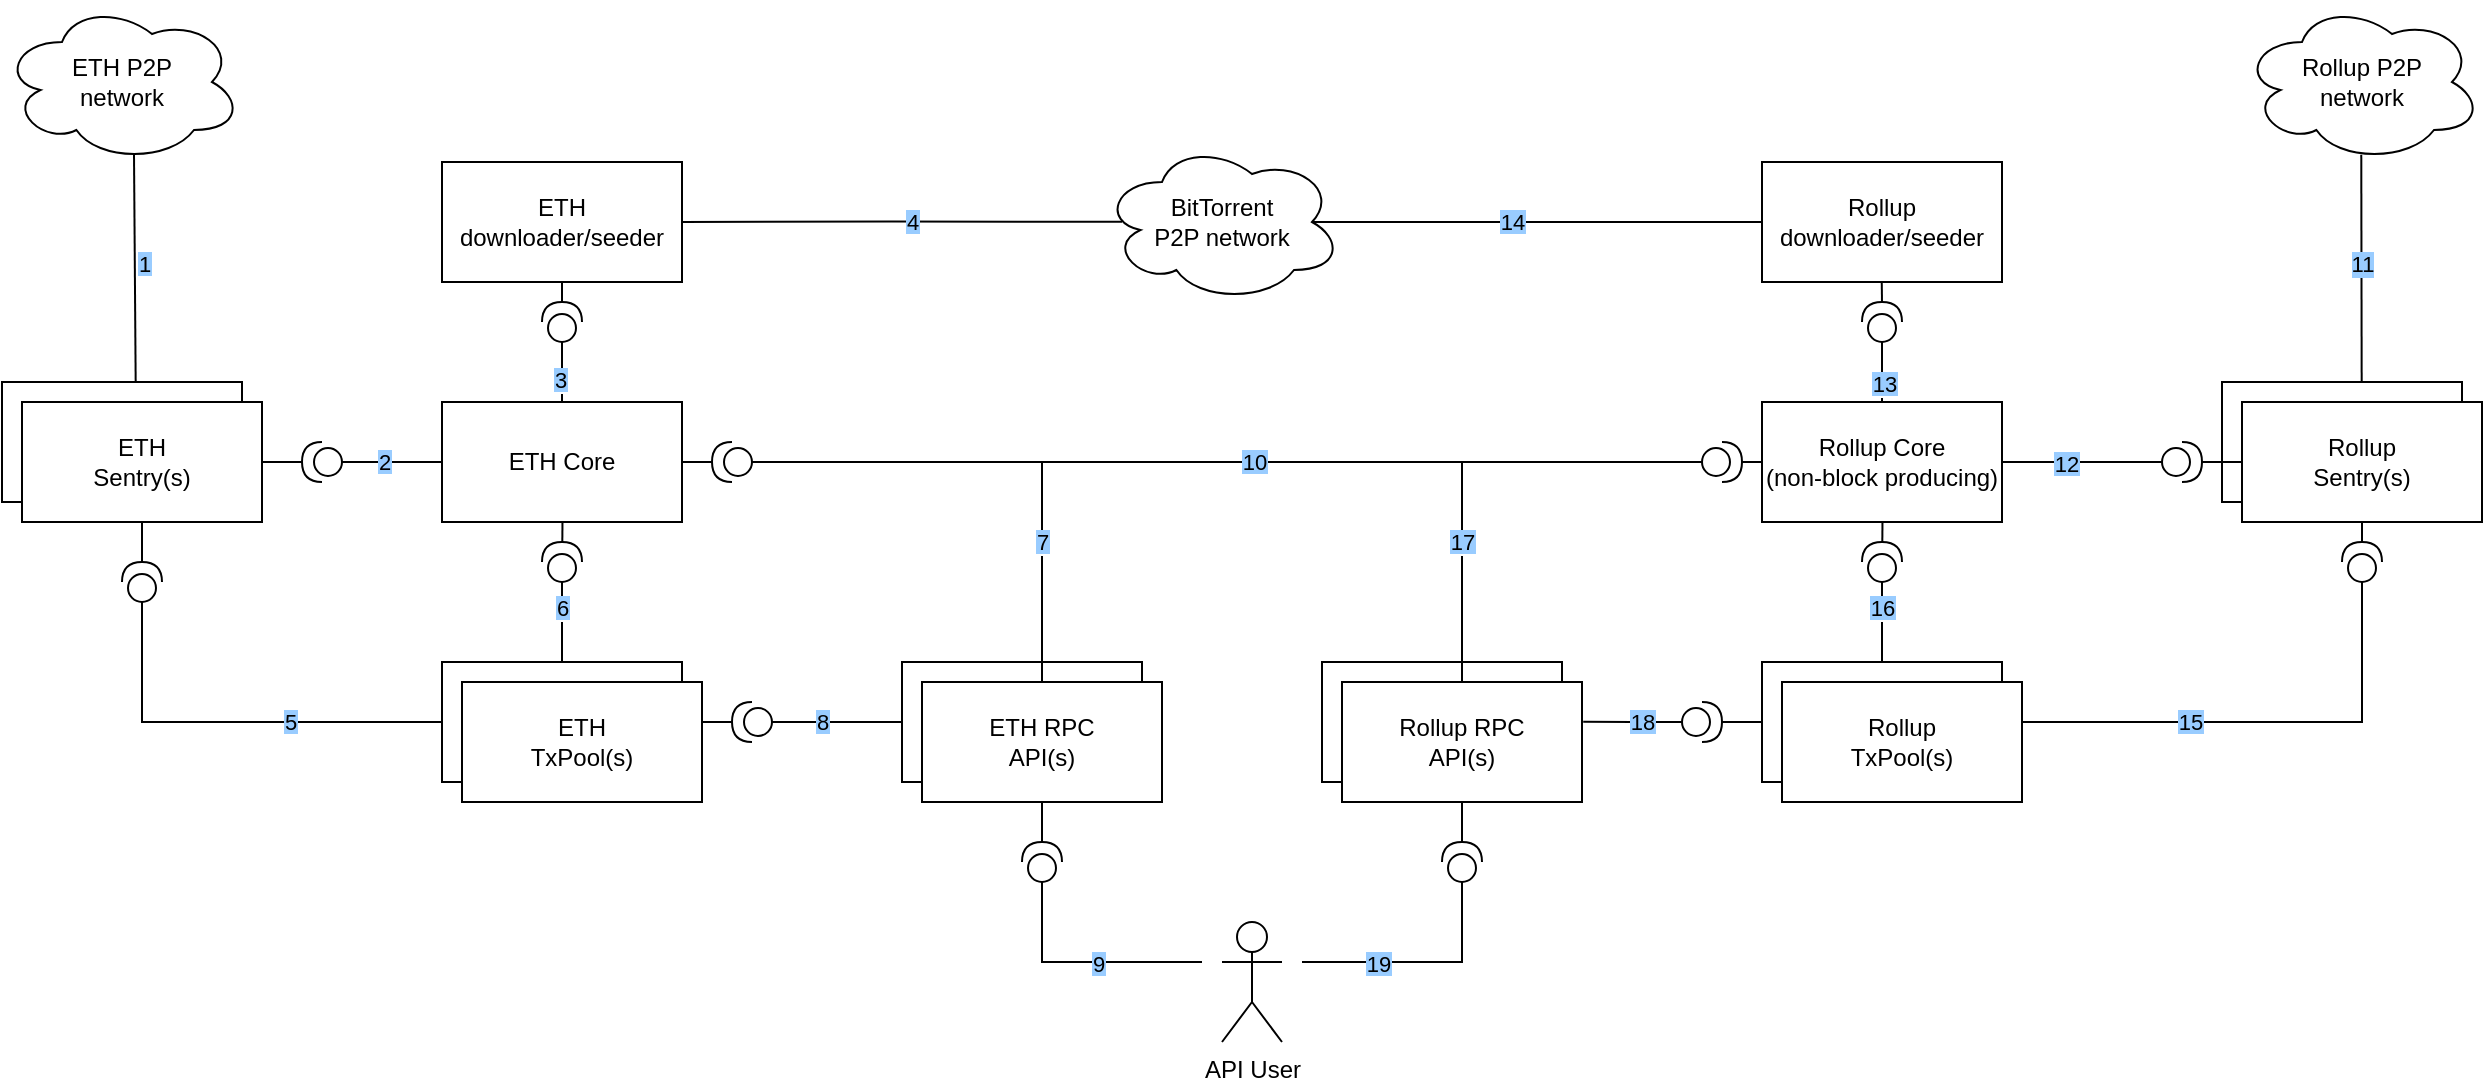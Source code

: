 <mxfile version="15.8.6" type="device"><diagram id="zm_VVzYJtKZjjq5UH-PG" name="Page-1"><mxGraphModel dx="1693" dy="998" grid="1" gridSize="10" guides="1" tooltips="1" connect="1" arrows="1" fold="1" page="1" pageScale="1" pageWidth="850" pageHeight="1100" math="0" shadow="0"><root><mxCell id="0"/><mxCell id="1" parent="0"/><mxCell id="4XjkO_b8wDli4vhLmAnY-1" value="&lt;div&gt;ETH P2P &lt;br&gt;&lt;/div&gt;&lt;div&gt;network&lt;/div&gt;" style="ellipse;shape=cloud;whiteSpace=wrap;html=1;" vertex="1" parent="1"><mxGeometry x="50" y="90" width="120" height="80" as="geometry"/></mxCell><mxCell id="4XjkO_b8wDli4vhLmAnY-3" value="" style="rounded=0;whiteSpace=wrap;html=1;" vertex="1" parent="1"><mxGeometry x="50" y="280" width="120" height="60" as="geometry"/></mxCell><mxCell id="4XjkO_b8wDli4vhLmAnY-4" value="&lt;div&gt;ETH&lt;/div&gt;&lt;div&gt;Sentry(s)&lt;br&gt;&lt;/div&gt;" style="rounded=0;whiteSpace=wrap;html=1;" vertex="1" parent="1"><mxGeometry x="60" y="290" width="120" height="60" as="geometry"/></mxCell><mxCell id="4XjkO_b8wDli4vhLmAnY-7" value="" style="rounded=0;whiteSpace=wrap;html=1;" vertex="1" parent="1"><mxGeometry x="270" y="420" width="120" height="60" as="geometry"/></mxCell><mxCell id="4XjkO_b8wDli4vhLmAnY-8" value="&lt;div&gt;ETH&lt;/div&gt;&lt;div&gt;TxPool(s)&lt;br&gt;&lt;/div&gt;" style="rounded=0;whiteSpace=wrap;html=1;" vertex="1" parent="1"><mxGeometry x="280" y="430" width="120" height="60" as="geometry"/></mxCell><mxCell id="4XjkO_b8wDli4vhLmAnY-9" value="" style="rounded=0;whiteSpace=wrap;html=1;" vertex="1" parent="1"><mxGeometry x="500" y="420" width="120" height="60" as="geometry"/></mxCell><mxCell id="4XjkO_b8wDli4vhLmAnY-10" value="&lt;div&gt;ETH RPC&lt;br&gt;&lt;/div&gt;&lt;div&gt;API(s)&lt;br&gt;&lt;/div&gt;" style="rounded=0;whiteSpace=wrap;html=1;" vertex="1" parent="1"><mxGeometry x="510" y="430" width="120" height="60" as="geometry"/></mxCell><mxCell id="4XjkO_b8wDli4vhLmAnY-11" value="ETH Core" style="rounded=0;whiteSpace=wrap;html=1;" vertex="1" parent="1"><mxGeometry x="270" y="290" width="120" height="60" as="geometry"/></mxCell><mxCell id="4XjkO_b8wDli4vhLmAnY-12" value="ETH downloader/seeder" style="rounded=0;whiteSpace=wrap;html=1;" vertex="1" parent="1"><mxGeometry x="270" y="170" width="120" height="60" as="geometry"/></mxCell><mxCell id="4XjkO_b8wDli4vhLmAnY-24" value="" style="edgeStyle=orthogonalEdgeStyle;rounded=0;orthogonalLoop=1;jettySize=auto;html=1;endArrow=none;endFill=0;exitX=0.084;exitY=0.498;exitDx=0;exitDy=0;exitPerimeter=0;entryX=1;entryY=0.5;entryDx=0;entryDy=0;" edge="1" parent="1" source="4XjkO_b8wDli4vhLmAnY-14" target="4XjkO_b8wDli4vhLmAnY-12"><mxGeometry relative="1" as="geometry"/></mxCell><mxCell id="4XjkO_b8wDli4vhLmAnY-39" value="&lt;span style=&quot;background-color: rgb(153 , 204 , 255)&quot;&gt;4&lt;/span&gt;" style="edgeLabel;html=1;align=center;verticalAlign=middle;resizable=0;points=[];" vertex="1" connectable="0" parent="4XjkO_b8wDli4vhLmAnY-24"><mxGeometry x="0.143" relative="1" as="geometry"><mxPoint x="20" as="offset"/></mxGeometry></mxCell><mxCell id="4XjkO_b8wDli4vhLmAnY-14" value="&lt;div&gt;BitTorrent&lt;/div&gt;&lt;div&gt;P2P network&lt;br&gt;&lt;/div&gt;" style="ellipse;shape=cloud;whiteSpace=wrap;html=1;" vertex="1" parent="1"><mxGeometry x="600" y="160" width="120" height="80" as="geometry"/></mxCell><mxCell id="4XjkO_b8wDli4vhLmAnY-15" value="" style="endArrow=none;html=1;rounded=0;entryX=0.55;entryY=0.95;entryDx=0;entryDy=0;entryPerimeter=0;exitX=0.557;exitY=0;exitDx=0;exitDy=0;exitPerimeter=0;" edge="1" parent="1" source="4XjkO_b8wDli4vhLmAnY-3" target="4XjkO_b8wDli4vhLmAnY-1"><mxGeometry width="50" height="50" relative="1" as="geometry"><mxPoint x="100" y="220" as="sourcePoint"/><mxPoint x="150" y="170" as="targetPoint"/></mxGeometry></mxCell><mxCell id="4XjkO_b8wDli4vhLmAnY-37" value="&lt;span style=&quot;background-color: rgb(153 , 204 , 255)&quot;&gt;1&lt;/span&gt;" style="edgeLabel;html=1;align=center;verticalAlign=middle;resizable=0;points=[];" vertex="1" connectable="0" parent="4XjkO_b8wDli4vhLmAnY-15"><mxGeometry x="-0.006" y="-1" relative="1" as="geometry"><mxPoint x="3" y="-3" as="offset"/></mxGeometry></mxCell><mxCell id="4XjkO_b8wDli4vhLmAnY-21" value="" style="edgeStyle=orthogonalEdgeStyle;rounded=0;orthogonalLoop=1;jettySize=auto;html=1;endArrow=none;endFill=0;" edge="1" parent="1" source="4XjkO_b8wDli4vhLmAnY-16" target="4XjkO_b8wDli4vhLmAnY-4"><mxGeometry relative="1" as="geometry"/></mxCell><mxCell id="4XjkO_b8wDli4vhLmAnY-22" value="" style="edgeStyle=orthogonalEdgeStyle;rounded=0;orthogonalLoop=1;jettySize=auto;html=1;endArrow=none;endFill=0;" edge="1" parent="1" source="4XjkO_b8wDli4vhLmAnY-16" target="4XjkO_b8wDli4vhLmAnY-4"><mxGeometry relative="1" as="geometry"/></mxCell><mxCell id="4XjkO_b8wDli4vhLmAnY-16" value="" style="shape=providedRequiredInterface;html=1;verticalLabelPosition=bottom;sketch=0;rotation=-90;" vertex="1" parent="1"><mxGeometry x="110" y="370" width="20" height="20" as="geometry"/></mxCell><mxCell id="4XjkO_b8wDli4vhLmAnY-19" value="" style="edgeStyle=orthogonalEdgeStyle;rounded=0;orthogonalLoop=1;jettySize=auto;html=1;endArrow=none;endFill=0;" edge="1" parent="1" source="4XjkO_b8wDli4vhLmAnY-18" target="4XjkO_b8wDli4vhLmAnY-11"><mxGeometry relative="1" as="geometry"/></mxCell><mxCell id="4XjkO_b8wDli4vhLmAnY-38" value="&lt;span style=&quot;background-color: rgb(153 , 204 , 255)&quot;&gt;2&lt;/span&gt;" style="edgeLabel;html=1;align=center;verticalAlign=middle;resizable=0;points=[];" vertex="1" connectable="0" parent="4XjkO_b8wDli4vhLmAnY-19"><mxGeometry x="-0.175" relative="1" as="geometry"><mxPoint as="offset"/></mxGeometry></mxCell><mxCell id="4XjkO_b8wDli4vhLmAnY-20" value="" style="edgeStyle=orthogonalEdgeStyle;rounded=0;orthogonalLoop=1;jettySize=auto;html=1;endArrow=none;endFill=0;" edge="1" parent="1" source="4XjkO_b8wDli4vhLmAnY-18" target="4XjkO_b8wDli4vhLmAnY-4"><mxGeometry relative="1" as="geometry"/></mxCell><mxCell id="4XjkO_b8wDli4vhLmAnY-18" value="" style="shape=providedRequiredInterface;html=1;verticalLabelPosition=bottom;sketch=0;rotation=-180;" vertex="1" parent="1"><mxGeometry x="200" y="310" width="20" height="20" as="geometry"/></mxCell><mxCell id="4XjkO_b8wDli4vhLmAnY-23" value="" style="endArrow=none;html=1;rounded=0;entryX=0;entryY=0.5;entryDx=0;entryDy=0;entryPerimeter=0;exitX=0;exitY=0.5;exitDx=0;exitDy=0;" edge="1" parent="1" source="4XjkO_b8wDli4vhLmAnY-7" target="4XjkO_b8wDli4vhLmAnY-16"><mxGeometry width="50" height="50" relative="1" as="geometry"><mxPoint x="120" y="460" as="sourcePoint"/><mxPoint x="120" y="410" as="targetPoint"/><Array as="points"><mxPoint x="120" y="450"/></Array></mxGeometry></mxCell><mxCell id="4XjkO_b8wDli4vhLmAnY-41" value="&lt;span style=&quot;background-color: rgb(153 , 204 , 255)&quot;&gt;5&lt;/span&gt;" style="edgeLabel;html=1;align=center;verticalAlign=middle;resizable=0;points=[];" vertex="1" connectable="0" parent="4XjkO_b8wDli4vhLmAnY-23"><mxGeometry x="-0.271" relative="1" as="geometry"><mxPoint as="offset"/></mxGeometry></mxCell><mxCell id="4XjkO_b8wDli4vhLmAnY-125" value="" style="edgeStyle=orthogonalEdgeStyle;rounded=0;orthogonalLoop=1;jettySize=auto;html=1;fontColor=none;endArrow=none;endFill=0;strokeWidth=1;" edge="1" parent="1" source="4XjkO_b8wDli4vhLmAnY-25"><mxGeometry relative="1" as="geometry"><mxPoint x="330" y="290" as="targetPoint"/></mxGeometry></mxCell><mxCell id="4XjkO_b8wDli4vhLmAnY-127" value="&lt;span style=&quot;background-color: rgb(153 , 204 , 255)&quot;&gt;3&lt;/span&gt;" style="edgeLabel;html=1;align=center;verticalAlign=middle;resizable=0;points=[];fontColor=none;" vertex="1" connectable="0" parent="4XjkO_b8wDli4vhLmAnY-125"><mxGeometry x="0.253" y="-1" relative="1" as="geometry"><mxPoint as="offset"/></mxGeometry></mxCell><mxCell id="4XjkO_b8wDli4vhLmAnY-25" value="" style="shape=providedRequiredInterface;html=1;verticalLabelPosition=bottom;sketch=0;rotation=-90;" vertex="1" parent="1"><mxGeometry x="320" y="240" width="20" height="20" as="geometry"/></mxCell><mxCell id="4XjkO_b8wDli4vhLmAnY-27" value="" style="endArrow=none;html=1;rounded=0;entryX=0.5;entryY=1;entryDx=0;entryDy=0;" edge="1" parent="1" target="4XjkO_b8wDli4vhLmAnY-12"><mxGeometry width="50" height="50" relative="1" as="geometry"><mxPoint x="330" y="240" as="sourcePoint"/><mxPoint x="370" y="250" as="targetPoint"/></mxGeometry></mxCell><mxCell id="4XjkO_b8wDli4vhLmAnY-31" value="" style="edgeStyle=orthogonalEdgeStyle;rounded=0;orthogonalLoop=1;jettySize=auto;html=1;endArrow=none;endFill=0;" edge="1" parent="1" source="4XjkO_b8wDli4vhLmAnY-30" target="4XjkO_b8wDli4vhLmAnY-10"><mxGeometry relative="1" as="geometry"/></mxCell><mxCell id="4XjkO_b8wDli4vhLmAnY-30" value="" style="shape=providedRequiredInterface;html=1;verticalLabelPosition=bottom;sketch=0;rotation=-90;" vertex="1" parent="1"><mxGeometry x="560" y="510" width="20" height="20" as="geometry"/></mxCell><mxCell id="4XjkO_b8wDli4vhLmAnY-32" value="" style="shape=providedRequiredInterface;html=1;verticalLabelPosition=bottom;sketch=0;rotation=-90;" vertex="1" parent="1"><mxGeometry x="320" y="360" width="20" height="20" as="geometry"/></mxCell><mxCell id="4XjkO_b8wDli4vhLmAnY-47" value="" style="edgeStyle=orthogonalEdgeStyle;rounded=0;orthogonalLoop=1;jettySize=auto;html=1;endArrow=none;endFill=0;entryX=0.5;entryY=0;entryDx=0;entryDy=0;" edge="1" parent="1" source="4XjkO_b8wDli4vhLmAnY-33" target="4XjkO_b8wDli4vhLmAnY-10"><mxGeometry relative="1" as="geometry"/></mxCell><mxCell id="4XjkO_b8wDli4vhLmAnY-49" value="&lt;span style=&quot;background-color: rgb(153 , 204 , 255)&quot;&gt;7&lt;/span&gt;" style="edgeLabel;html=1;align=center;verticalAlign=middle;resizable=0;points=[];" vertex="1" connectable="0" parent="4XjkO_b8wDli4vhLmAnY-47"><mxGeometry x="-0.2" y="-2" relative="1" as="geometry"><mxPoint x="43" y="38" as="offset"/></mxGeometry></mxCell><mxCell id="4XjkO_b8wDli4vhLmAnY-48" value="" style="edgeStyle=orthogonalEdgeStyle;rounded=0;orthogonalLoop=1;jettySize=auto;html=1;endArrow=none;endFill=0;" edge="1" parent="1" source="4XjkO_b8wDli4vhLmAnY-33" target="4XjkO_b8wDli4vhLmAnY-11"><mxGeometry relative="1" as="geometry"><Array as="points"><mxPoint x="400" y="320"/><mxPoint x="400" y="320"/></Array></mxGeometry></mxCell><mxCell id="4XjkO_b8wDli4vhLmAnY-33" value="" style="shape=providedRequiredInterface;html=1;verticalLabelPosition=bottom;sketch=0;rotation=-180;" vertex="1" parent="1"><mxGeometry x="405" y="310" width="20" height="20" as="geometry"/></mxCell><mxCell id="4XjkO_b8wDli4vhLmAnY-34" value="" style="endArrow=none;html=1;rounded=0;entryX=0;entryY=0.5;entryDx=0;entryDy=0;entryPerimeter=0;exitX=0.5;exitY=0;exitDx=0;exitDy=0;" edge="1" parent="1" source="4XjkO_b8wDli4vhLmAnY-7" target="4XjkO_b8wDli4vhLmAnY-32"><mxGeometry width="50" height="50" relative="1" as="geometry"><mxPoint x="340" y="430" as="sourcePoint"/><mxPoint x="390" y="380" as="targetPoint"/></mxGeometry></mxCell><mxCell id="4XjkO_b8wDli4vhLmAnY-40" value="&lt;span style=&quot;background-color: rgb(153 , 204 , 255)&quot;&gt;6&lt;br&gt;&lt;/span&gt;" style="edgeLabel;html=1;align=center;verticalAlign=middle;resizable=0;points=[];" vertex="1" connectable="0" parent="4XjkO_b8wDli4vhLmAnY-34"><mxGeometry x="0.357" relative="1" as="geometry"><mxPoint as="offset"/></mxGeometry></mxCell><mxCell id="4XjkO_b8wDli4vhLmAnY-35" value="" style="endArrow=none;html=1;rounded=0;entryX=0.502;entryY=1.001;entryDx=0;entryDy=0;exitX=0.997;exitY=0.508;exitDx=0;exitDy=0;exitPerimeter=0;entryPerimeter=0;" edge="1" parent="1" source="4XjkO_b8wDli4vhLmAnY-32" target="4XjkO_b8wDli4vhLmAnY-11"><mxGeometry width="50" height="50" relative="1" as="geometry"><mxPoint x="320" y="400" as="sourcePoint"/><mxPoint x="370" y="350" as="targetPoint"/></mxGeometry></mxCell><mxCell id="4XjkO_b8wDli4vhLmAnY-43" value="" style="edgeStyle=orthogonalEdgeStyle;rounded=0;orthogonalLoop=1;jettySize=auto;html=1;endArrow=none;endFill=0;" edge="1" parent="1" source="4XjkO_b8wDli4vhLmAnY-42"><mxGeometry relative="1" as="geometry"><mxPoint x="400" y="450" as="targetPoint"/><Array as="points"><mxPoint x="400" y="450"/><mxPoint x="400" y="450"/></Array></mxGeometry></mxCell><mxCell id="4XjkO_b8wDli4vhLmAnY-105" value="" style="edgeStyle=orthogonalEdgeStyle;rounded=0;orthogonalLoop=1;jettySize=auto;html=1;fontColor=none;endArrow=none;endFill=0;entryX=0;entryY=0.5;entryDx=0;entryDy=0;" edge="1" parent="1" source="4XjkO_b8wDli4vhLmAnY-42" target="4XjkO_b8wDli4vhLmAnY-9"><mxGeometry relative="1" as="geometry"/></mxCell><mxCell id="4XjkO_b8wDli4vhLmAnY-118" value="&lt;span style=&quot;background-color: rgb(153 , 204 , 255)&quot;&gt;8&lt;/span&gt;" style="edgeLabel;html=1;align=center;verticalAlign=middle;resizable=0;points=[];fontColor=none;" vertex="1" connectable="0" parent="4XjkO_b8wDli4vhLmAnY-105"><mxGeometry x="0.108" y="-1" relative="1" as="geometry"><mxPoint x="-11" y="-1" as="offset"/></mxGeometry></mxCell><mxCell id="4XjkO_b8wDli4vhLmAnY-42" value="" style="shape=providedRequiredInterface;html=1;verticalLabelPosition=bottom;sketch=0;rotation=-180;" vertex="1" parent="1"><mxGeometry x="415" y="440" width="20" height="20" as="geometry"/></mxCell><mxCell id="4XjkO_b8wDli4vhLmAnY-50" value="&lt;div&gt;Rollup P2P &lt;br&gt;&lt;/div&gt;&lt;div&gt;network&lt;/div&gt;" style="ellipse;shape=cloud;whiteSpace=wrap;html=1;" vertex="1" parent="1"><mxGeometry x="1170" y="90" width="120" height="80" as="geometry"/></mxCell><mxCell id="4XjkO_b8wDli4vhLmAnY-51" value="" style="rounded=0;whiteSpace=wrap;html=1;" vertex="1" parent="1"><mxGeometry x="710" y="420" width="120" height="60" as="geometry"/></mxCell><mxCell id="4XjkO_b8wDli4vhLmAnY-52" value="&lt;div&gt;Rollup RPC&lt;/div&gt;&lt;div&gt;API(s)&lt;br&gt;&lt;/div&gt;" style="rounded=0;whiteSpace=wrap;html=1;" vertex="1" parent="1"><mxGeometry x="720" y="430" width="120" height="60" as="geometry"/></mxCell><mxCell id="4XjkO_b8wDli4vhLmAnY-53" value="" style="rounded=0;whiteSpace=wrap;html=1;" vertex="1" parent="1"><mxGeometry x="930" y="420" width="120" height="60" as="geometry"/></mxCell><mxCell id="4XjkO_b8wDli4vhLmAnY-54" value="&lt;div&gt;Rollup&lt;/div&gt;&lt;div&gt;TxPool(s)&lt;br&gt;&lt;/div&gt;" style="rounded=0;whiteSpace=wrap;html=1;" vertex="1" parent="1"><mxGeometry x="940" y="430" width="120" height="60" as="geometry"/></mxCell><mxCell id="4XjkO_b8wDli4vhLmAnY-55" value="" style="rounded=0;whiteSpace=wrap;html=1;" vertex="1" parent="1"><mxGeometry x="1160" y="280" width="120" height="60" as="geometry"/></mxCell><mxCell id="4XjkO_b8wDli4vhLmAnY-56" value="&lt;div&gt;Rollup &lt;br&gt;&lt;/div&gt;&lt;div&gt;Sentry(s)&lt;/div&gt;" style="rounded=0;whiteSpace=wrap;html=1;" vertex="1" parent="1"><mxGeometry x="1170" y="290" width="120" height="60" as="geometry"/></mxCell><mxCell id="4XjkO_b8wDli4vhLmAnY-57" value="&lt;div&gt;Rollup Core&lt;/div&gt;&lt;div&gt;(non-block producing)&lt;br&gt;&lt;/div&gt;" style="rounded=0;whiteSpace=wrap;html=1;" vertex="1" parent="1"><mxGeometry x="930" y="290" width="120" height="60" as="geometry"/></mxCell><mxCell id="4XjkO_b8wDli4vhLmAnY-58" value="Rollup downloader/seeder" style="rounded=0;whiteSpace=wrap;html=1;" vertex="1" parent="1"><mxGeometry x="930" y="170" width="120" height="60" as="geometry"/></mxCell><mxCell id="4XjkO_b8wDli4vhLmAnY-59" value="&lt;div&gt;API User&lt;/div&gt;" style="shape=umlActor;verticalLabelPosition=bottom;verticalAlign=top;html=1;outlineConnect=0;" vertex="1" parent="1"><mxGeometry x="660" y="550" width="30" height="60" as="geometry"/></mxCell><mxCell id="4XjkO_b8wDli4vhLmAnY-60" value="" style="edgeStyle=orthogonalEdgeStyle;rounded=0;orthogonalLoop=1;jettySize=auto;html=1;endArrow=none;endFill=0;exitX=0.875;exitY=0.5;exitDx=0;exitDy=0;exitPerimeter=0;" edge="1" parent="1" source="4XjkO_b8wDli4vhLmAnY-14" target="4XjkO_b8wDli4vhLmAnY-58"><mxGeometry relative="1" as="geometry"/></mxCell><mxCell id="4XjkO_b8wDli4vhLmAnY-61" value="&lt;span style=&quot;background-color: rgb(153 , 204 , 255)&quot;&gt;14&lt;/span&gt;" style="edgeLabel;html=1;align=center;verticalAlign=middle;resizable=0;points=[];" vertex="1" connectable="0" parent="4XjkO_b8wDli4vhLmAnY-60"><mxGeometry x="0.143" relative="1" as="geometry"><mxPoint x="-29" as="offset"/></mxGeometry></mxCell><mxCell id="4XjkO_b8wDli4vhLmAnY-104" value="" style="edgeStyle=orthogonalEdgeStyle;rounded=0;orthogonalLoop=1;jettySize=auto;html=1;fontColor=none;endArrow=none;endFill=0;" edge="1" parent="1" source="4XjkO_b8wDli4vhLmAnY-67"><mxGeometry relative="1" as="geometry"><mxPoint x="930" y="450" as="targetPoint"/></mxGeometry></mxCell><mxCell id="4XjkO_b8wDli4vhLmAnY-106" value="" style="edgeStyle=orthogonalEdgeStyle;rounded=0;orthogonalLoop=1;jettySize=auto;html=1;fontColor=none;endArrow=none;endFill=0;entryX=1.005;entryY=0.332;entryDx=0;entryDy=0;entryPerimeter=0;" edge="1" parent="1" source="4XjkO_b8wDli4vhLmAnY-67" target="4XjkO_b8wDli4vhLmAnY-52"><mxGeometry relative="1" as="geometry"/></mxCell><mxCell id="4XjkO_b8wDli4vhLmAnY-119" value="&lt;span style=&quot;background-color: rgb(153 , 204 , 255)&quot;&gt;18&lt;/span&gt;" style="edgeLabel;html=1;align=center;verticalAlign=middle;resizable=0;points=[];fontColor=none;" vertex="1" connectable="0" parent="4XjkO_b8wDli4vhLmAnY-106"><mxGeometry x="0.184" y="3" relative="1" as="geometry"><mxPoint x="9" y="-3" as="offset"/></mxGeometry></mxCell><mxCell id="4XjkO_b8wDli4vhLmAnY-67" value="" style="shape=providedRequiredInterface;html=1;verticalLabelPosition=bottom;sketch=0;rotation=0;" vertex="1" parent="1"><mxGeometry x="890" y="440" width="20" height="20" as="geometry"/></mxCell><mxCell id="4XjkO_b8wDli4vhLmAnY-68" value="" style="edgeStyle=orthogonalEdgeStyle;rounded=0;orthogonalLoop=1;jettySize=auto;html=1;endArrow=none;endFill=0;" edge="1" parent="1" source="4XjkO_b8wDli4vhLmAnY-71" target="4XjkO_b8wDli4vhLmAnY-57"><mxGeometry relative="1" as="geometry"><Array as="points"><mxPoint x="930" y="320"/><mxPoint x="930" y="320"/></Array></mxGeometry></mxCell><mxCell id="4XjkO_b8wDli4vhLmAnY-70" value="" style="edgeStyle=orthogonalEdgeStyle;rounded=0;orthogonalLoop=1;jettySize=auto;html=1;endArrow=none;endFill=0;" edge="1" parent="1" source="4XjkO_b8wDli4vhLmAnY-71" target="4XjkO_b8wDli4vhLmAnY-52"><mxGeometry relative="1" as="geometry"/></mxCell><mxCell id="4XjkO_b8wDli4vhLmAnY-117" value="&lt;span style=&quot;background-color: rgb(153 , 204 , 255)&quot;&gt;17&lt;/span&gt;" style="edgeLabel;html=1;align=center;verticalAlign=middle;resizable=0;points=[];fontColor=none;" vertex="1" connectable="0" parent="4XjkO_b8wDli4vhLmAnY-70"><mxGeometry x="-0.459" y="1" relative="1" as="geometry"><mxPoint x="-58" y="39" as="offset"/></mxGeometry></mxCell><mxCell id="4XjkO_b8wDli4vhLmAnY-71" value="" style="shape=providedRequiredInterface;html=1;verticalLabelPosition=bottom;sketch=0;rotation=0;" vertex="1" parent="1"><mxGeometry x="900" y="310" width="20" height="20" as="geometry"/></mxCell><mxCell id="4XjkO_b8wDli4vhLmAnY-75" value="" style="endArrow=none;html=1;rounded=0;entryX=0.499;entryY=1.007;entryDx=0;entryDy=0;exitX=1;exitY=0.5;exitDx=0;exitDy=0;exitPerimeter=0;startArrow=none;entryPerimeter=0;" edge="1" parent="1" source="4XjkO_b8wDli4vhLmAnY-74" target="4XjkO_b8wDli4vhLmAnY-58"><mxGeometry width="50" height="50" relative="1" as="geometry"><mxPoint x="988.96" y="259.26" as="sourcePoint"/><mxPoint x="989" y="230" as="targetPoint"/></mxGeometry></mxCell><mxCell id="4XjkO_b8wDli4vhLmAnY-78" value="" style="endArrow=none;html=1;rounded=0;exitX=0.582;exitY=-0.009;exitDx=0;exitDy=0;exitPerimeter=0;entryX=0.497;entryY=0.954;entryDx=0;entryDy=0;entryPerimeter=0;" edge="1" parent="1" source="4XjkO_b8wDli4vhLmAnY-55" target="4XjkO_b8wDli4vhLmAnY-50"><mxGeometry width="50" height="50" relative="1" as="geometry"><mxPoint x="1230" y="250" as="sourcePoint"/><mxPoint x="1230" y="190.0" as="targetPoint"/></mxGeometry></mxCell><mxCell id="4XjkO_b8wDli4vhLmAnY-79" value="11" style="edgeLabel;html=1;align=center;verticalAlign=middle;resizable=0;points=[];labelBackgroundColor=#99CCFF;" vertex="1" connectable="0" parent="4XjkO_b8wDli4vhLmAnY-78"><mxGeometry x="0.032" y="2" relative="1" as="geometry"><mxPoint x="2" as="offset"/></mxGeometry></mxCell><mxCell id="4XjkO_b8wDli4vhLmAnY-82" value="" style="shape=providedRequiredInterface;html=1;verticalLabelPosition=bottom;sketch=0;rotation=-90;" vertex="1" parent="1"><mxGeometry x="980" y="360" width="20" height="20" as="geometry"/></mxCell><mxCell id="4XjkO_b8wDli4vhLmAnY-83" value="" style="edgeStyle=orthogonalEdgeStyle;rounded=0;orthogonalLoop=1;jettySize=auto;html=1;endArrow=none;endFill=0;" edge="1" parent="1" source="4XjkO_b8wDli4vhLmAnY-86" target="4XjkO_b8wDli4vhLmAnY-56"><mxGeometry relative="1" as="geometry"/></mxCell><mxCell id="4XjkO_b8wDli4vhLmAnY-85" value="" style="edgeStyle=orthogonalEdgeStyle;rounded=0;orthogonalLoop=1;jettySize=auto;html=1;endArrow=none;endFill=0;" edge="1" parent="1" source="4XjkO_b8wDli4vhLmAnY-86" target="4XjkO_b8wDli4vhLmAnY-57"><mxGeometry relative="1" as="geometry"><Array as="points"><mxPoint x="1060" y="320"/><mxPoint x="1060" y="320"/></Array></mxGeometry></mxCell><mxCell id="4XjkO_b8wDli4vhLmAnY-101" value="&lt;span style=&quot;background-color: rgb(153 , 204 , 255)&quot;&gt;12&lt;/span&gt;" style="edgeLabel;html=1;align=center;verticalAlign=middle;resizable=0;points=[];" vertex="1" connectable="0" parent="4XjkO_b8wDli4vhLmAnY-85"><mxGeometry x="0.218" y="1" relative="1" as="geometry"><mxPoint as="offset"/></mxGeometry></mxCell><mxCell id="4XjkO_b8wDli4vhLmAnY-100" value="" style="edgeStyle=orthogonalEdgeStyle;rounded=0;orthogonalLoop=1;jettySize=auto;html=1;endArrow=none;endFill=0;" edge="1" parent="1" source="4XjkO_b8wDli4vhLmAnY-86" target="4XjkO_b8wDli4vhLmAnY-56"><mxGeometry relative="1" as="geometry"/></mxCell><mxCell id="4XjkO_b8wDli4vhLmAnY-86" value="" style="shape=providedRequiredInterface;html=1;verticalLabelPosition=bottom;sketch=0;rotation=0;" vertex="1" parent="1"><mxGeometry x="1130" y="310" width="20" height="20" as="geometry"/></mxCell><mxCell id="4XjkO_b8wDli4vhLmAnY-87" value="" style="endArrow=none;html=1;rounded=0;entryX=0;entryY=0.5;entryDx=0;entryDy=0;entryPerimeter=0;exitX=0.5;exitY=0;exitDx=0;exitDy=0;" edge="1" parent="1" source="4XjkO_b8wDli4vhLmAnY-53" target="4XjkO_b8wDli4vhLmAnY-82"><mxGeometry width="50" height="50" relative="1" as="geometry"><mxPoint x="1000" y="430" as="sourcePoint"/><mxPoint x="1050" y="380" as="targetPoint"/></mxGeometry></mxCell><mxCell id="4XjkO_b8wDli4vhLmAnY-88" value="&lt;span style=&quot;background-color: rgb(153 , 204 , 255)&quot;&gt;16&lt;br&gt;&lt;/span&gt;" style="edgeLabel;html=1;align=center;verticalAlign=middle;resizable=0;points=[];" vertex="1" connectable="0" parent="4XjkO_b8wDli4vhLmAnY-87"><mxGeometry x="0.357" relative="1" as="geometry"><mxPoint as="offset"/></mxGeometry></mxCell><mxCell id="4XjkO_b8wDli4vhLmAnY-89" value="" style="endArrow=none;html=1;rounded=0;entryX=0.502;entryY=1.001;entryDx=0;entryDy=0;exitX=0.997;exitY=0.508;exitDx=0;exitDy=0;exitPerimeter=0;entryPerimeter=0;" edge="1" parent="1" source="4XjkO_b8wDli4vhLmAnY-82" target="4XjkO_b8wDli4vhLmAnY-57"><mxGeometry width="50" height="50" relative="1" as="geometry"><mxPoint x="980" y="400" as="sourcePoint"/><mxPoint x="1030" y="350" as="targetPoint"/></mxGeometry></mxCell><mxCell id="4XjkO_b8wDli4vhLmAnY-90" value="" style="edgeStyle=orthogonalEdgeStyle;rounded=0;orthogonalLoop=1;jettySize=auto;html=1;endArrow=none;endFill=0;" edge="1" parent="1" source="4XjkO_b8wDli4vhLmAnY-91"><mxGeometry relative="1" as="geometry"><mxPoint x="1060" y="450" as="targetPoint"/><Array as="points"><mxPoint x="1060" y="450"/><mxPoint x="1060" y="450"/></Array></mxGeometry></mxCell><mxCell id="4XjkO_b8wDli4vhLmAnY-103" value="&lt;span style=&quot;background-color: rgb(153 , 204 , 255)&quot;&gt;15&lt;/span&gt;" style="edgeLabel;html=1;align=center;verticalAlign=middle;resizable=0;points=[];" vertex="1" connectable="0" parent="4XjkO_b8wDli4vhLmAnY-90"><mxGeometry x="0.302" relative="1" as="geometry"><mxPoint as="offset"/></mxGeometry></mxCell><mxCell id="4XjkO_b8wDli4vhLmAnY-102" value="" style="edgeStyle=orthogonalEdgeStyle;rounded=0;orthogonalLoop=1;jettySize=auto;html=1;endArrow=none;endFill=0;" edge="1" parent="1" source="4XjkO_b8wDli4vhLmAnY-91"><mxGeometry relative="1" as="geometry"><mxPoint x="1230" y="350" as="targetPoint"/><Array as="points"><mxPoint x="1230" y="350"/><mxPoint x="1230" y="350"/></Array></mxGeometry></mxCell><mxCell id="4XjkO_b8wDli4vhLmAnY-91" value="" style="shape=providedRequiredInterface;html=1;verticalLabelPosition=bottom;sketch=0;rotation=-90;" vertex="1" parent="1"><mxGeometry x="1220" y="360" width="20" height="20" as="geometry"/></mxCell><mxCell id="4XjkO_b8wDli4vhLmAnY-99" value="" style="edgeStyle=orthogonalEdgeStyle;rounded=0;orthogonalLoop=1;jettySize=auto;html=1;endArrow=none;endFill=0;" edge="1" parent="1" source="4XjkO_b8wDli4vhLmAnY-95"><mxGeometry relative="1" as="geometry"><mxPoint x="780" y="490" as="targetPoint"/></mxGeometry></mxCell><mxCell id="4XjkO_b8wDli4vhLmAnY-95" value="" style="shape=providedRequiredInterface;html=1;verticalLabelPosition=bottom;sketch=0;rotation=-90;" vertex="1" parent="1"><mxGeometry x="770" y="510" width="20" height="20" as="geometry"/></mxCell><mxCell id="4XjkO_b8wDli4vhLmAnY-110" value="" style="endArrow=none;html=1;rounded=0;fontColor=none;entryX=0;entryY=0.5;entryDx=0;entryDy=0;entryPerimeter=0;" edge="1" parent="1" target="4XjkO_b8wDli4vhLmAnY-30"><mxGeometry width="50" height="50" relative="1" as="geometry"><mxPoint x="650" y="570" as="sourcePoint"/><mxPoint x="530" y="600" as="targetPoint"/><Array as="points"><mxPoint x="570" y="570"/></Array></mxGeometry></mxCell><mxCell id="4XjkO_b8wDli4vhLmAnY-112" value="&lt;span style=&quot;background-color: rgb(153 , 204 , 255)&quot;&gt;9&lt;/span&gt;" style="edgeLabel;html=1;align=center;verticalAlign=middle;resizable=0;points=[];fontColor=none;" vertex="1" connectable="0" parent="4XjkO_b8wDli4vhLmAnY-110"><mxGeometry x="-0.121" y="1" relative="1" as="geometry"><mxPoint as="offset"/></mxGeometry></mxCell><mxCell id="4XjkO_b8wDli4vhLmAnY-111" value="" style="endArrow=none;html=1;rounded=0;fontColor=none;entryX=0;entryY=0.5;entryDx=0;entryDy=0;entryPerimeter=0;" edge="1" parent="1" target="4XjkO_b8wDli4vhLmAnY-95"><mxGeometry width="50" height="50" relative="1" as="geometry"><mxPoint x="700" y="570" as="sourcePoint"/><mxPoint x="850" y="550" as="targetPoint"/><Array as="points"><mxPoint x="780" y="570"/></Array></mxGeometry></mxCell><mxCell id="4XjkO_b8wDli4vhLmAnY-113" value="&lt;span style=&quot;background-color: rgb(153 , 204 , 255)&quot;&gt;19&lt;/span&gt;" style="edgeLabel;html=1;align=center;verticalAlign=middle;resizable=0;points=[];fontColor=none;" vertex="1" connectable="0" parent="4XjkO_b8wDli4vhLmAnY-111"><mxGeometry x="-0.371" y="-1" relative="1" as="geometry"><mxPoint as="offset"/></mxGeometry></mxCell><mxCell id="4XjkO_b8wDli4vhLmAnY-115" value="" style="endArrow=none;html=1;strokeWidth=1;rounded=0;fontColor=none;" edge="1" parent="1"><mxGeometry width="50" height="50" relative="1" as="geometry"><mxPoint x="540" y="320" as="sourcePoint"/><mxPoint x="780" y="320" as="targetPoint"/></mxGeometry></mxCell><mxCell id="4XjkO_b8wDli4vhLmAnY-116" value="&lt;span style=&quot;background-color: rgb(153 , 204 , 255)&quot;&gt;10&lt;/span&gt;" style="edgeLabel;html=1;align=center;verticalAlign=middle;resizable=0;points=[];fontColor=none;" vertex="1" connectable="0" parent="4XjkO_b8wDli4vhLmAnY-115"><mxGeometry x="0.188" relative="1" as="geometry"><mxPoint x="-7" as="offset"/></mxGeometry></mxCell><mxCell id="4XjkO_b8wDli4vhLmAnY-123" value="" style="edgeStyle=orthogonalEdgeStyle;rounded=0;orthogonalLoop=1;jettySize=auto;html=1;fontColor=none;endArrow=none;endFill=0;strokeWidth=1;" edge="1" parent="1" source="4XjkO_b8wDli4vhLmAnY-74"><mxGeometry relative="1" as="geometry"><mxPoint x="990" y="290" as="targetPoint"/></mxGeometry></mxCell><mxCell id="4XjkO_b8wDli4vhLmAnY-124" value="&lt;span style=&quot;background-color: rgb(153 , 204 , 255)&quot;&gt;13&lt;/span&gt;" style="edgeLabel;html=1;align=center;verticalAlign=middle;resizable=0;points=[];fontColor=none;" vertex="1" connectable="0" parent="4XjkO_b8wDli4vhLmAnY-123"><mxGeometry x="0.373" y="2" relative="1" as="geometry"><mxPoint x="-2" as="offset"/></mxGeometry></mxCell><mxCell id="4XjkO_b8wDli4vhLmAnY-74" value="" style="shape=providedRequiredInterface;html=1;verticalLabelPosition=bottom;sketch=0;rotation=-90;" vertex="1" parent="1"><mxGeometry x="980" y="240" width="20" height="20" as="geometry"/></mxCell></root></mxGraphModel></diagram></mxfile>